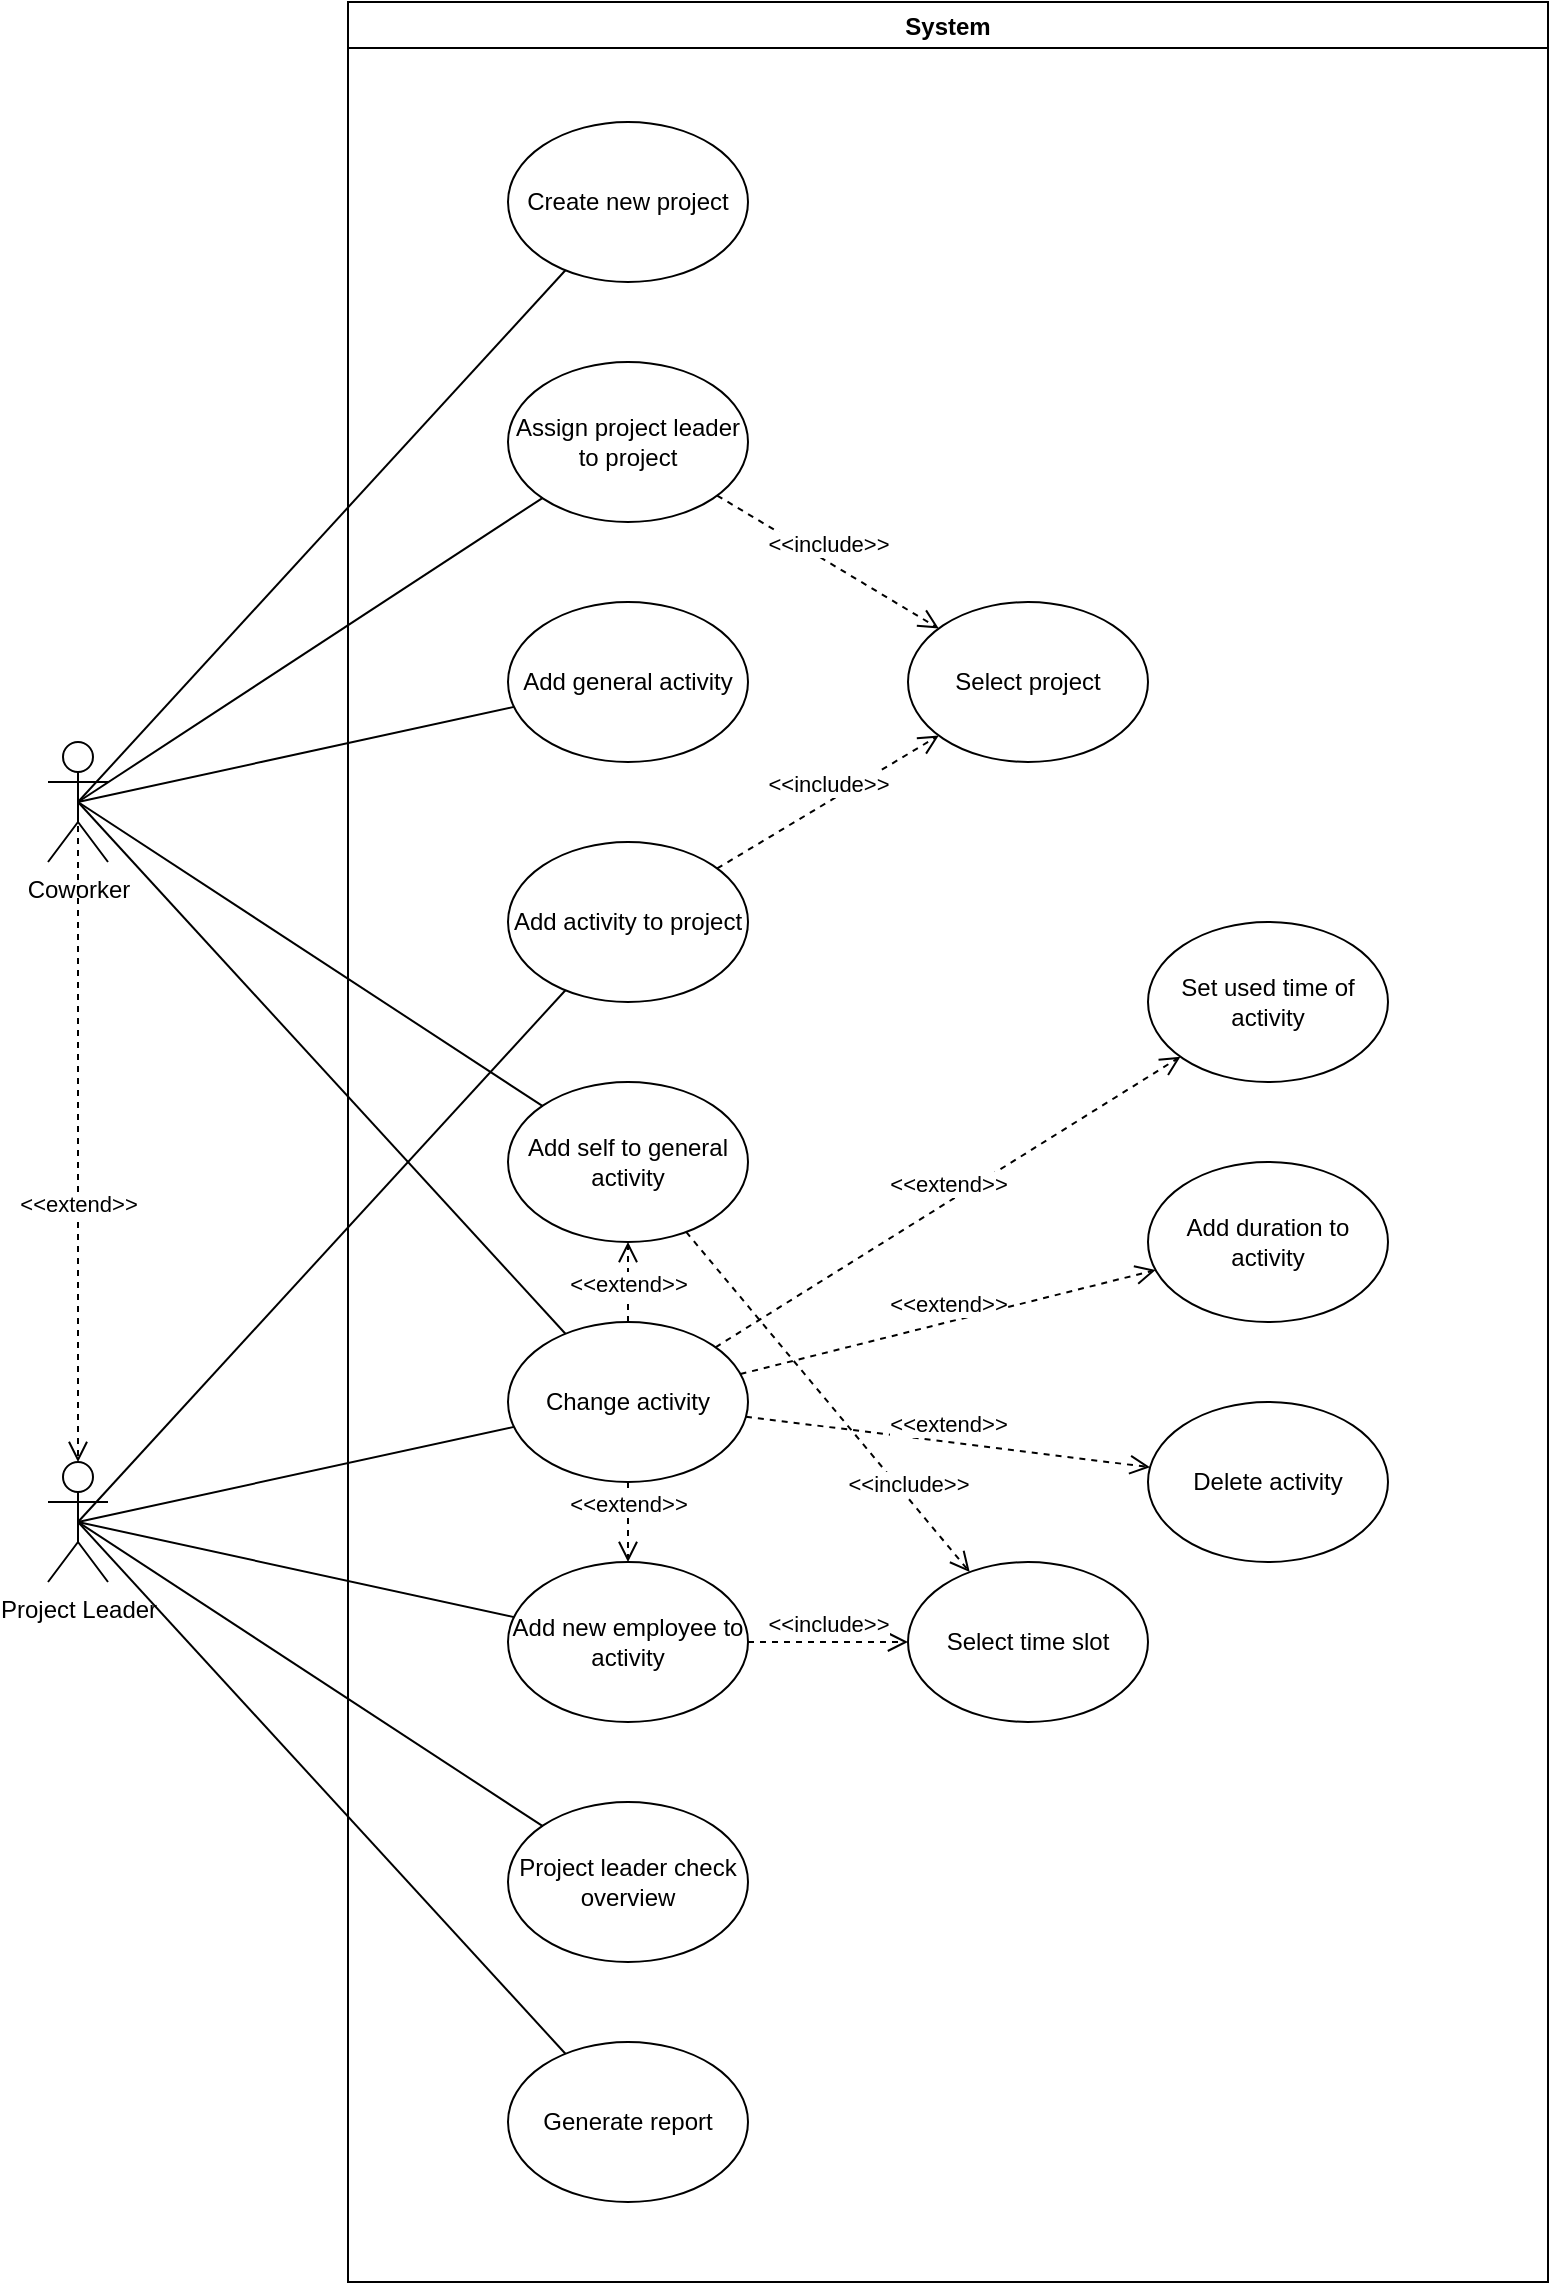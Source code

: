 <mxfile version="24.0.4" type="device">
  <diagram id="C5RBs43oDa-KdzZeNtuy" name="Page-1">
    <mxGraphModel dx="1781" dy="1826" grid="1" gridSize="10" guides="1" tooltips="1" connect="1" arrows="1" fold="1" page="1" pageScale="1" pageWidth="827" pageHeight="1169" math="0" shadow="0">
      <root>
        <mxCell id="WIyWlLk6GJQsqaUBKTNV-0" />
        <mxCell id="WIyWlLk6GJQsqaUBKTNV-1" parent="WIyWlLk6GJQsqaUBKTNV-0" />
        <mxCell id="_tuZx3d6SsQcYg9LipAr-0" value="System" style="swimlane;" parent="WIyWlLk6GJQsqaUBKTNV-1" vertex="1">
          <mxGeometry x="-160" y="-100" width="600" height="1140" as="geometry" />
        </mxCell>
        <mxCell id="_tuZx3d6SsQcYg9LipAr-9" value="Delete activity" style="ellipse;whiteSpace=wrap;html=1;" parent="_tuZx3d6SsQcYg9LipAr-0" vertex="1">
          <mxGeometry x="400" y="700" width="120" height="80" as="geometry" />
        </mxCell>
        <mxCell id="_tuZx3d6SsQcYg9LipAr-8" value="Add new employee to activity" style="ellipse;whiteSpace=wrap;html=1;" parent="_tuZx3d6SsQcYg9LipAr-0" vertex="1">
          <mxGeometry x="80" y="780" width="120" height="80" as="geometry" />
        </mxCell>
        <mxCell id="_tuZx3d6SsQcYg9LipAr-7" value="Project leader check overview" style="ellipse;whiteSpace=wrap;html=1;" parent="_tuZx3d6SsQcYg9LipAr-0" vertex="1">
          <mxGeometry x="80" y="900" width="120" height="80" as="geometry" />
        </mxCell>
        <mxCell id="_tuZx3d6SsQcYg9LipAr-5" value="Set used time of activity" style="ellipse;whiteSpace=wrap;html=1;" parent="_tuZx3d6SsQcYg9LipAr-0" vertex="1">
          <mxGeometry x="400" y="460" width="120" height="80" as="geometry" />
        </mxCell>
        <mxCell id="_tuZx3d6SsQcYg9LipAr-4" value="Create new project" style="ellipse;whiteSpace=wrap;html=1;" parent="_tuZx3d6SsQcYg9LipAr-0" vertex="1">
          <mxGeometry x="80" y="60" width="120" height="80" as="geometry" />
        </mxCell>
        <mxCell id="4wVrMPI1yhIBXImdUpQy-7" value="Generate report" style="ellipse;whiteSpace=wrap;html=1;" parent="_tuZx3d6SsQcYg9LipAr-0" vertex="1">
          <mxGeometry x="80" y="1020" width="120" height="80" as="geometry" />
        </mxCell>
        <mxCell id="4wVrMPI1yhIBXImdUpQy-9" value="Add duration to activity" style="ellipse;whiteSpace=wrap;html=1;" parent="_tuZx3d6SsQcYg9LipAr-0" vertex="1">
          <mxGeometry x="400" y="580" width="120" height="80" as="geometry" />
        </mxCell>
        <mxCell id="_tuZx3d6SsQcYg9LipAr-3" value="Assign project leader to project" style="ellipse;whiteSpace=wrap;html=1;" parent="_tuZx3d6SsQcYg9LipAr-0" vertex="1">
          <mxGeometry x="80" y="180" width="120" height="80" as="geometry" />
        </mxCell>
        <mxCell id="4wVrMPI1yhIBXImdUpQy-2" value="Add activity to project" style="ellipse;whiteSpace=wrap;html=1;" parent="_tuZx3d6SsQcYg9LipAr-0" vertex="1">
          <mxGeometry x="80" y="420" width="120" height="80" as="geometry" />
        </mxCell>
        <mxCell id="_tuZx3d6SsQcYg9LipAr-10" value="Add general activity" style="ellipse;whiteSpace=wrap;html=1;" parent="_tuZx3d6SsQcYg9LipAr-0" vertex="1">
          <mxGeometry x="80" y="300" width="120" height="80" as="geometry" />
        </mxCell>
        <mxCell id="rPGj42Dn5PFy085iagxR-2" value="Change activity" style="ellipse;whiteSpace=wrap;html=1;" parent="_tuZx3d6SsQcYg9LipAr-0" vertex="1">
          <mxGeometry x="80" y="660" width="120" height="80" as="geometry" />
        </mxCell>
        <mxCell id="rPGj42Dn5PFy085iagxR-5" value="Select project" style="ellipse;whiteSpace=wrap;html=1;" parent="_tuZx3d6SsQcYg9LipAr-0" vertex="1">
          <mxGeometry x="280" y="300" width="120" height="80" as="geometry" />
        </mxCell>
        <mxCell id="rPGj42Dn5PFy085iagxR-6" value="&amp;lt;&amp;lt;extend&amp;gt;&amp;gt;" style="html=1;verticalAlign=bottom;endArrow=open;dashed=1;endSize=8;curved=0;rounded=0;" parent="_tuZx3d6SsQcYg9LipAr-0" source="rPGj42Dn5PFy085iagxR-2" target="_tuZx3d6SsQcYg9LipAr-8" edge="1">
          <mxGeometry relative="1" as="geometry">
            <mxPoint x="130" y="430" as="sourcePoint" />
            <mxPoint x="130" y="390" as="targetPoint" />
          </mxGeometry>
        </mxCell>
        <mxCell id="rPGj42Dn5PFy085iagxR-15" value="&amp;lt;&amp;lt;extend&amp;gt;&amp;gt;" style="html=1;verticalAlign=bottom;endArrow=open;dashed=1;endSize=8;curved=0;rounded=0;" parent="_tuZx3d6SsQcYg9LipAr-0" source="rPGj42Dn5PFy085iagxR-2" target="_tuZx3d6SsQcYg9LipAr-5" edge="1">
          <mxGeometry relative="1" as="geometry">
            <mxPoint x="130" y="390" as="sourcePoint" />
            <mxPoint x="130" y="430" as="targetPoint" />
          </mxGeometry>
        </mxCell>
        <mxCell id="rPGj42Dn5PFy085iagxR-16" value="&amp;lt;&amp;lt;extend&amp;gt;&amp;gt;" style="html=1;verticalAlign=bottom;endArrow=open;dashed=1;endSize=8;curved=0;rounded=0;" parent="_tuZx3d6SsQcYg9LipAr-0" source="rPGj42Dn5PFy085iagxR-2" target="4wVrMPI1yhIBXImdUpQy-9" edge="1">
          <mxGeometry relative="1" as="geometry">
            <mxPoint x="175" y="563" as="sourcePoint" />
            <mxPoint x="285" y="497" as="targetPoint" />
          </mxGeometry>
        </mxCell>
        <mxCell id="rPGj42Dn5PFy085iagxR-17" value="&amp;lt;&amp;lt;extend&amp;gt;&amp;gt;" style="html=1;verticalAlign=bottom;endArrow=open;dashed=1;endSize=8;curved=0;rounded=0;" parent="_tuZx3d6SsQcYg9LipAr-0" source="rPGj42Dn5PFy085iagxR-2" target="_tuZx3d6SsQcYg9LipAr-9" edge="1">
          <mxGeometry relative="1" as="geometry">
            <mxPoint x="185" y="573" as="sourcePoint" />
            <mxPoint x="295" y="507" as="targetPoint" />
          </mxGeometry>
        </mxCell>
        <mxCell id="rPGj42Dn5PFy085iagxR-18" value="&amp;lt;&amp;lt;include&amp;gt;&amp;gt;" style="html=1;verticalAlign=bottom;endArrow=open;dashed=1;endSize=8;curved=0;rounded=0;" parent="_tuZx3d6SsQcYg9LipAr-0" source="4wVrMPI1yhIBXImdUpQy-2" target="rPGj42Dn5PFy085iagxR-5" edge="1">
          <mxGeometry relative="1" as="geometry">
            <mxPoint x="195" y="583" as="sourcePoint" />
            <mxPoint x="305" y="517" as="targetPoint" />
          </mxGeometry>
        </mxCell>
        <mxCell id="rPGj42Dn5PFy085iagxR-19" value="&amp;lt;&amp;lt;include&amp;gt;&amp;gt;" style="html=1;verticalAlign=bottom;endArrow=open;dashed=1;endSize=8;curved=0;rounded=0;" parent="_tuZx3d6SsQcYg9LipAr-0" source="_tuZx3d6SsQcYg9LipAr-3" target="rPGj42Dn5PFy085iagxR-5" edge="1">
          <mxGeometry relative="1" as="geometry">
            <mxPoint x="169" y="440" as="sourcePoint" />
            <mxPoint x="391" y="270" as="targetPoint" />
          </mxGeometry>
        </mxCell>
        <mxCell id="LpXUzxfKxWoPRgX6sEe0-1" value="Select time slot" style="ellipse;whiteSpace=wrap;html=1;" parent="_tuZx3d6SsQcYg9LipAr-0" vertex="1">
          <mxGeometry x="280" y="780" width="120" height="80" as="geometry" />
        </mxCell>
        <mxCell id="LpXUzxfKxWoPRgX6sEe0-2" value="&amp;lt;&amp;lt;include&amp;gt;&amp;gt;" style="html=1;verticalAlign=bottom;endArrow=open;dashed=1;endSize=8;curved=0;rounded=0;" parent="_tuZx3d6SsQcYg9LipAr-0" source="_tuZx3d6SsQcYg9LipAr-8" target="LpXUzxfKxWoPRgX6sEe0-1" edge="1">
          <mxGeometry relative="1" as="geometry">
            <mxPoint x="210" y="230" as="sourcePoint" />
            <mxPoint x="290" y="230" as="targetPoint" />
          </mxGeometry>
        </mxCell>
        <mxCell id="LpXUzxfKxWoPRgX6sEe0-3" value="Add self to general activity" style="ellipse;whiteSpace=wrap;html=1;" parent="_tuZx3d6SsQcYg9LipAr-0" vertex="1">
          <mxGeometry x="80" y="540" width="120" height="80" as="geometry" />
        </mxCell>
        <mxCell id="LpXUzxfKxWoPRgX6sEe0-4" value="&amp;lt;&amp;lt;extend&amp;gt;&amp;gt;" style="html=1;verticalAlign=bottom;endArrow=open;dashed=1;endSize=8;curved=0;rounded=0;" parent="_tuZx3d6SsQcYg9LipAr-0" source="rPGj42Dn5PFy085iagxR-2" target="LpXUzxfKxWoPRgX6sEe0-3" edge="1">
          <mxGeometry x="-0.5" relative="1" as="geometry">
            <mxPoint x="150" y="790" as="sourcePoint" />
            <mxPoint x="210" y="740" as="targetPoint" />
            <mxPoint as="offset" />
          </mxGeometry>
        </mxCell>
        <mxCell id="LpXUzxfKxWoPRgX6sEe0-6" value="&amp;lt;&amp;lt;include&amp;gt;&amp;gt;" style="html=1;verticalAlign=bottom;endArrow=open;dashed=1;endSize=8;curved=0;rounded=0;" parent="_tuZx3d6SsQcYg9LipAr-0" source="LpXUzxfKxWoPRgX6sEe0-3" target="LpXUzxfKxWoPRgX6sEe0-1" edge="1">
          <mxGeometry x="0.578" y="-1" relative="1" as="geometry">
            <mxPoint x="210" y="230" as="sourcePoint" />
            <mxPoint x="290" y="230" as="targetPoint" />
            <mxPoint as="offset" />
          </mxGeometry>
        </mxCell>
        <mxCell id="_tuZx3d6SsQcYg9LipAr-1" value="Coworker" style="shape=umlActor;verticalLabelPosition=bottom;verticalAlign=top;html=1;outlineConnect=0;" parent="WIyWlLk6GJQsqaUBKTNV-1" vertex="1">
          <mxGeometry x="-310" y="270" width="30" height="60" as="geometry" />
        </mxCell>
        <mxCell id="4wVrMPI1yhIBXImdUpQy-12" value="Project Leader" style="shape=umlActor;verticalLabelPosition=bottom;verticalAlign=top;html=1;outlineConnect=0;" parent="WIyWlLk6GJQsqaUBKTNV-1" vertex="1">
          <mxGeometry x="-310" y="630" width="30" height="60" as="geometry" />
        </mxCell>
        <mxCell id="rPGj42Dn5PFy085iagxR-0" value="" style="endArrow=none;html=1;rounded=0;exitX=0.5;exitY=0.5;exitDx=0;exitDy=0;exitPerimeter=0;" parent="WIyWlLk6GJQsqaUBKTNV-1" source="_tuZx3d6SsQcYg9LipAr-1" target="_tuZx3d6SsQcYg9LipAr-4" edge="1">
          <mxGeometry width="50" height="50" relative="1" as="geometry">
            <mxPoint x="-50" y="240" as="sourcePoint" />
            <mxPoint y="190" as="targetPoint" />
          </mxGeometry>
        </mxCell>
        <mxCell id="rPGj42Dn5PFy085iagxR-1" value="" style="endArrow=none;html=1;rounded=0;exitX=0.5;exitY=0.5;exitDx=0;exitDy=0;exitPerimeter=0;" parent="WIyWlLk6GJQsqaUBKTNV-1" source="_tuZx3d6SsQcYg9LipAr-1" target="_tuZx3d6SsQcYg9LipAr-10" edge="1">
          <mxGeometry width="50" height="50" relative="1" as="geometry">
            <mxPoint x="-50" y="180" as="sourcePoint" />
            <mxPoint y="130" as="targetPoint" />
          </mxGeometry>
        </mxCell>
        <mxCell id="rPGj42Dn5PFy085iagxR-7" value="" style="endArrow=none;html=1;rounded=0;exitX=0.5;exitY=0.5;exitDx=0;exitDy=0;exitPerimeter=0;" parent="WIyWlLk6GJQsqaUBKTNV-1" source="_tuZx3d6SsQcYg9LipAr-1" target="_tuZx3d6SsQcYg9LipAr-3" edge="1">
          <mxGeometry width="50" height="50" relative="1" as="geometry">
            <mxPoint x="50" y="210" as="sourcePoint" />
            <mxPoint x="-40" y="150" as="targetPoint" />
          </mxGeometry>
        </mxCell>
        <mxCell id="rPGj42Dn5PFy085iagxR-10" value="" style="endArrow=none;html=1;rounded=0;exitX=0.5;exitY=0.5;exitDx=0;exitDy=0;exitPerimeter=0;" parent="WIyWlLk6GJQsqaUBKTNV-1" source="4wVrMPI1yhIBXImdUpQy-12" target="rPGj42Dn5PFy085iagxR-2" edge="1">
          <mxGeometry width="50" height="50" relative="1" as="geometry">
            <mxPoint x="50" y="610" as="sourcePoint" />
            <mxPoint x="100" y="560" as="targetPoint" />
          </mxGeometry>
        </mxCell>
        <mxCell id="rPGj42Dn5PFy085iagxR-11" value="" style="endArrow=none;html=1;rounded=0;exitX=0.5;exitY=0.5;exitDx=0;exitDy=0;exitPerimeter=0;" parent="WIyWlLk6GJQsqaUBKTNV-1" source="_tuZx3d6SsQcYg9LipAr-1" target="rPGj42Dn5PFy085iagxR-2" edge="1">
          <mxGeometry width="50" height="50" relative="1" as="geometry">
            <mxPoint x="50" y="450" as="sourcePoint" />
            <mxPoint x="100" y="400" as="targetPoint" />
          </mxGeometry>
        </mxCell>
        <mxCell id="rPGj42Dn5PFy085iagxR-12" value="" style="endArrow=none;html=1;rounded=0;exitX=0.5;exitY=0.5;exitDx=0;exitDy=0;exitPerimeter=0;" parent="WIyWlLk6GJQsqaUBKTNV-1" source="4wVrMPI1yhIBXImdUpQy-12" target="_tuZx3d6SsQcYg9LipAr-8" edge="1">
          <mxGeometry width="50" height="50" relative="1" as="geometry">
            <mxPoint x="50" y="450" as="sourcePoint" />
            <mxPoint x="100" y="400" as="targetPoint" />
          </mxGeometry>
        </mxCell>
        <mxCell id="rPGj42Dn5PFy085iagxR-13" value="" style="endArrow=none;html=1;rounded=0;exitX=0.5;exitY=0.5;exitDx=0;exitDy=0;exitPerimeter=0;" parent="WIyWlLk6GJQsqaUBKTNV-1" source="4wVrMPI1yhIBXImdUpQy-12" target="_tuZx3d6SsQcYg9LipAr-7" edge="1">
          <mxGeometry width="50" height="50" relative="1" as="geometry">
            <mxPoint x="50" y="500" as="sourcePoint" />
            <mxPoint x="100" y="450" as="targetPoint" />
          </mxGeometry>
        </mxCell>
        <mxCell id="rPGj42Dn5PFy085iagxR-14" value="" style="endArrow=none;html=1;rounded=0;exitX=0.5;exitY=0.5;exitDx=0;exitDy=0;exitPerimeter=0;" parent="WIyWlLk6GJQsqaUBKTNV-1" source="4wVrMPI1yhIBXImdUpQy-12" target="4wVrMPI1yhIBXImdUpQy-7" edge="1">
          <mxGeometry width="50" height="50" relative="1" as="geometry">
            <mxPoint x="50" y="410" as="sourcePoint" />
            <mxPoint x="100" y="360" as="targetPoint" />
          </mxGeometry>
        </mxCell>
        <mxCell id="cpUKdmps0pBjbsjTyjM9-0" value="" style="endArrow=none;html=1;rounded=0;exitX=0.5;exitY=0.5;exitDx=0;exitDy=0;exitPerimeter=0;" parent="WIyWlLk6GJQsqaUBKTNV-1" source="_tuZx3d6SsQcYg9LipAr-1" target="LpXUzxfKxWoPRgX6sEe0-3" edge="1">
          <mxGeometry width="50" height="50" relative="1" as="geometry">
            <mxPoint x="-20" y="400" as="sourcePoint" />
            <mxPoint x="30" y="350" as="targetPoint" />
          </mxGeometry>
        </mxCell>
        <mxCell id="0q6VF7mNa5HfsloIzFdT-0" value="" style="endArrow=none;html=1;rounded=0;entryX=0.5;entryY=0.5;entryDx=0;entryDy=0;entryPerimeter=0;" edge="1" parent="WIyWlLk6GJQsqaUBKTNV-1" source="4wVrMPI1yhIBXImdUpQy-2" target="4wVrMPI1yhIBXImdUpQy-12">
          <mxGeometry width="50" height="50" relative="1" as="geometry">
            <mxPoint x="-20" y="590" as="sourcePoint" />
            <mxPoint x="30" y="540" as="targetPoint" />
          </mxGeometry>
        </mxCell>
        <mxCell id="0q6VF7mNa5HfsloIzFdT-1" value="&amp;lt;&amp;lt;extend&amp;gt;&amp;gt;" style="html=1;verticalAlign=bottom;endArrow=open;dashed=1;endSize=8;curved=0;rounded=0;exitX=0.5;exitY=0.5;exitDx=0;exitDy=0;exitPerimeter=0;entryX=0.5;entryY=0;entryDx=0;entryDy=0;entryPerimeter=0;" edge="1" parent="WIyWlLk6GJQsqaUBKTNV-1" source="_tuZx3d6SsQcYg9LipAr-1" target="4wVrMPI1yhIBXImdUpQy-12">
          <mxGeometry x="0.273" relative="1" as="geometry">
            <mxPoint x="-10" y="650" as="sourcePoint" />
            <mxPoint x="-290" y="600" as="targetPoint" />
            <mxPoint as="offset" />
          </mxGeometry>
        </mxCell>
      </root>
    </mxGraphModel>
  </diagram>
</mxfile>
